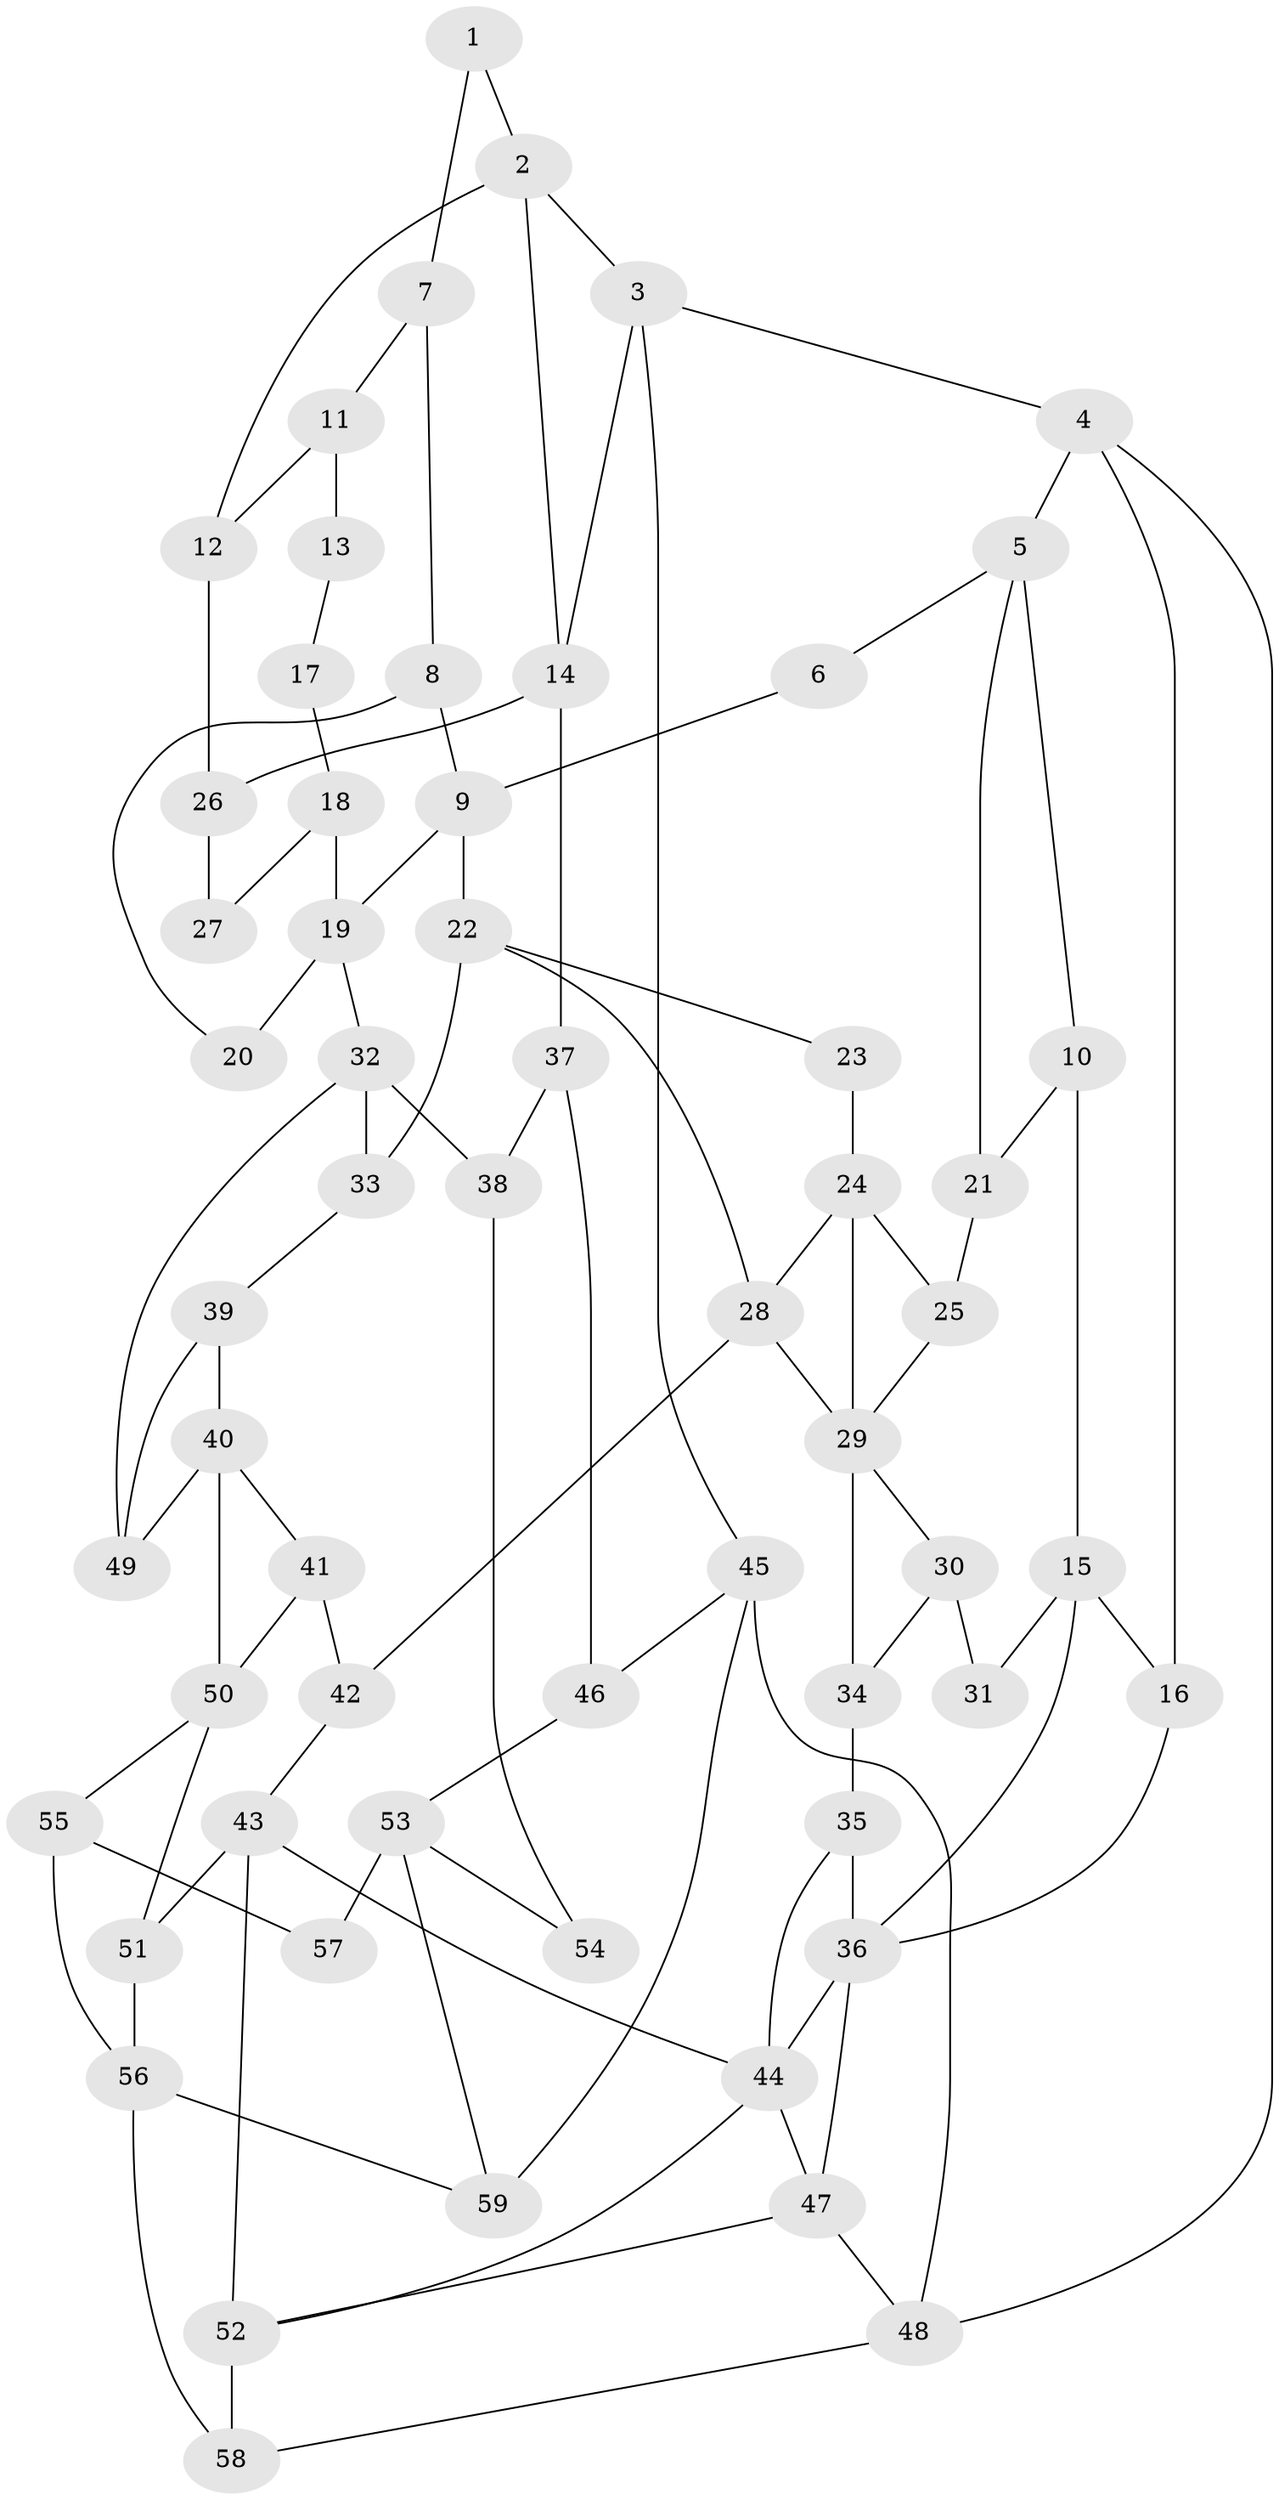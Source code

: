 // original degree distribution, {4: 0.19491525423728814, 5: 0.5847457627118644, 3: 0.025423728813559324, 6: 0.19491525423728814}
// Generated by graph-tools (version 1.1) at 2025/38/03/09/25 02:38:33]
// undirected, 59 vertices, 97 edges
graph export_dot {
graph [start="1"]
  node [color=gray90,style=filled];
  1;
  2;
  3;
  4;
  5;
  6;
  7;
  8;
  9;
  10;
  11;
  12;
  13;
  14;
  15;
  16;
  17;
  18;
  19;
  20;
  21;
  22;
  23;
  24;
  25;
  26;
  27;
  28;
  29;
  30;
  31;
  32;
  33;
  34;
  35;
  36;
  37;
  38;
  39;
  40;
  41;
  42;
  43;
  44;
  45;
  46;
  47;
  48;
  49;
  50;
  51;
  52;
  53;
  54;
  55;
  56;
  57;
  58;
  59;
  1 -- 2 [weight=1.0];
  1 -- 7 [weight=1.0];
  2 -- 3 [weight=1.0];
  2 -- 12 [weight=1.0];
  2 -- 14 [weight=1.0];
  3 -- 4 [weight=1.0];
  3 -- 14 [weight=1.0];
  3 -- 45 [weight=1.0];
  4 -- 5 [weight=1.0];
  4 -- 16 [weight=1.0];
  4 -- 48 [weight=1.0];
  5 -- 6 [weight=2.0];
  5 -- 10 [weight=2.0];
  5 -- 21 [weight=1.0];
  6 -- 9 [weight=2.0];
  7 -- 8 [weight=1.0];
  7 -- 11 [weight=1.0];
  8 -- 9 [weight=1.0];
  8 -- 20 [weight=1.0];
  9 -- 19 [weight=1.0];
  9 -- 22 [weight=2.0];
  10 -- 15 [weight=2.0];
  10 -- 21 [weight=1.0];
  11 -- 12 [weight=1.0];
  11 -- 13 [weight=2.0];
  12 -- 26 [weight=1.0];
  13 -- 17 [weight=1.0];
  14 -- 26 [weight=1.0];
  14 -- 37 [weight=2.0];
  15 -- 16 [weight=1.0];
  15 -- 31 [weight=2.0];
  15 -- 36 [weight=1.0];
  16 -- 36 [weight=1.0];
  17 -- 18 [weight=2.0];
  18 -- 19 [weight=2.0];
  18 -- 27 [weight=2.0];
  19 -- 20 [weight=2.0];
  19 -- 32 [weight=1.0];
  21 -- 25 [weight=1.0];
  22 -- 23 [weight=1.0];
  22 -- 28 [weight=1.0];
  22 -- 33 [weight=1.0];
  23 -- 24 [weight=2.0];
  24 -- 25 [weight=1.0];
  24 -- 28 [weight=1.0];
  24 -- 29 [weight=2.0];
  25 -- 29 [weight=1.0];
  26 -- 27 [weight=1.0];
  28 -- 29 [weight=1.0];
  28 -- 42 [weight=1.0];
  29 -- 30 [weight=1.0];
  29 -- 34 [weight=1.0];
  30 -- 31 [weight=1.0];
  30 -- 34 [weight=1.0];
  32 -- 33 [weight=1.0];
  32 -- 38 [weight=2.0];
  32 -- 49 [weight=1.0];
  33 -- 39 [weight=1.0];
  34 -- 35 [weight=1.0];
  35 -- 36 [weight=1.0];
  35 -- 44 [weight=1.0];
  36 -- 44 [weight=1.0];
  36 -- 47 [weight=1.0];
  37 -- 38 [weight=2.0];
  37 -- 46 [weight=1.0];
  38 -- 54 [weight=2.0];
  39 -- 40 [weight=1.0];
  39 -- 49 [weight=1.0];
  40 -- 41 [weight=1.0];
  40 -- 49 [weight=1.0];
  40 -- 50 [weight=3.0];
  41 -- 42 [weight=1.0];
  41 -- 50 [weight=1.0];
  42 -- 43 [weight=1.0];
  43 -- 44 [weight=1.0];
  43 -- 51 [weight=1.0];
  43 -- 52 [weight=2.0];
  44 -- 47 [weight=1.0];
  44 -- 52 [weight=1.0];
  45 -- 46 [weight=1.0];
  45 -- 48 [weight=1.0];
  45 -- 59 [weight=1.0];
  46 -- 53 [weight=1.0];
  47 -- 48 [weight=1.0];
  47 -- 52 [weight=1.0];
  48 -- 58 [weight=1.0];
  50 -- 51 [weight=1.0];
  50 -- 55 [weight=1.0];
  51 -- 56 [weight=1.0];
  52 -- 58 [weight=2.0];
  53 -- 54 [weight=2.0];
  53 -- 57 [weight=2.0];
  53 -- 59 [weight=1.0];
  55 -- 56 [weight=1.0];
  55 -- 57 [weight=1.0];
  56 -- 58 [weight=2.0];
  56 -- 59 [weight=1.0];
}
